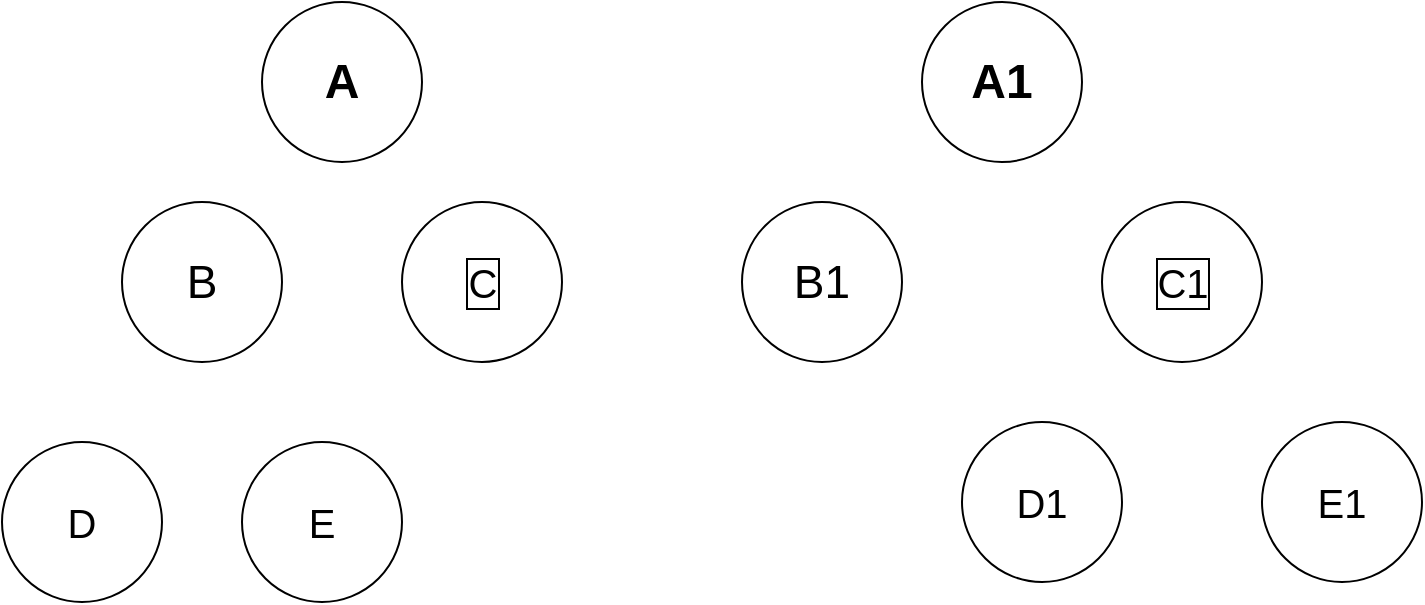 <mxfile>
    <diagram id="D5KT-FlETZNNRbSJRhos" name="第 1 页">
        <mxGraphModel dx="564" dy="255" grid="1" gridSize="10" guides="1" tooltips="1" connect="1" arrows="1" fold="1" page="1" pageScale="1" pageWidth="3300" pageHeight="4681" math="0" shadow="0">
            <root>
                <mxCell id="0"/>
                <mxCell id="1" parent="0"/>
                <mxCell id="2" value="&lt;h1&gt;A&lt;/h1&gt;" style="ellipse;whiteSpace=wrap;html=1;" parent="1" vertex="1">
                    <mxGeometry x="150" y="420" width="80" height="80" as="geometry"/>
                </mxCell>
                <mxCell id="3" value="B" style="ellipse;whiteSpace=wrap;html=1;fontStyle=0;fontSize=23;" parent="1" vertex="1">
                    <mxGeometry x="80" y="520" width="80" height="80" as="geometry"/>
                </mxCell>
                <mxCell id="4" value="C" style="ellipse;html=1;fontSize=20;labelBorderColor=default;" parent="1" vertex="1">
                    <mxGeometry x="220" y="520" width="80" height="80" as="geometry"/>
                </mxCell>
                <mxCell id="5" value="D" style="ellipse;whiteSpace=wrap;html=1;fontSize=20;" parent="1" vertex="1">
                    <mxGeometry x="20" y="640" width="80" height="80" as="geometry"/>
                </mxCell>
                <mxCell id="6" value="E" style="ellipse;whiteSpace=wrap;html=1;fontSize=20;" parent="1" vertex="1">
                    <mxGeometry x="140" y="640" width="80" height="80" as="geometry"/>
                </mxCell>
                <mxCell id="8" value="&lt;h1&gt;A1&lt;/h1&gt;" style="ellipse;whiteSpace=wrap;html=1;" vertex="1" parent="1">
                    <mxGeometry x="480" y="420" width="80" height="80" as="geometry"/>
                </mxCell>
                <mxCell id="9" value="B1" style="ellipse;whiteSpace=wrap;html=1;fontStyle=0;fontSize=23;" vertex="1" parent="1">
                    <mxGeometry x="390" y="520" width="80" height="80" as="geometry"/>
                </mxCell>
                <mxCell id="10" value="C1" style="ellipse;html=1;fontSize=20;labelBorderColor=default;" vertex="1" parent="1">
                    <mxGeometry x="570" y="520" width="80" height="80" as="geometry"/>
                </mxCell>
                <mxCell id="11" value="D1" style="ellipse;whiteSpace=wrap;html=1;fontSize=20;" vertex="1" parent="1">
                    <mxGeometry x="500" y="630" width="80" height="80" as="geometry"/>
                </mxCell>
                <mxCell id="12" value="E1" style="ellipse;whiteSpace=wrap;html=1;fontSize=20;" vertex="1" parent="1">
                    <mxGeometry x="650" y="630" width="80" height="80" as="geometry"/>
                </mxCell>
            </root>
        </mxGraphModel>
    </diagram>
</mxfile>
